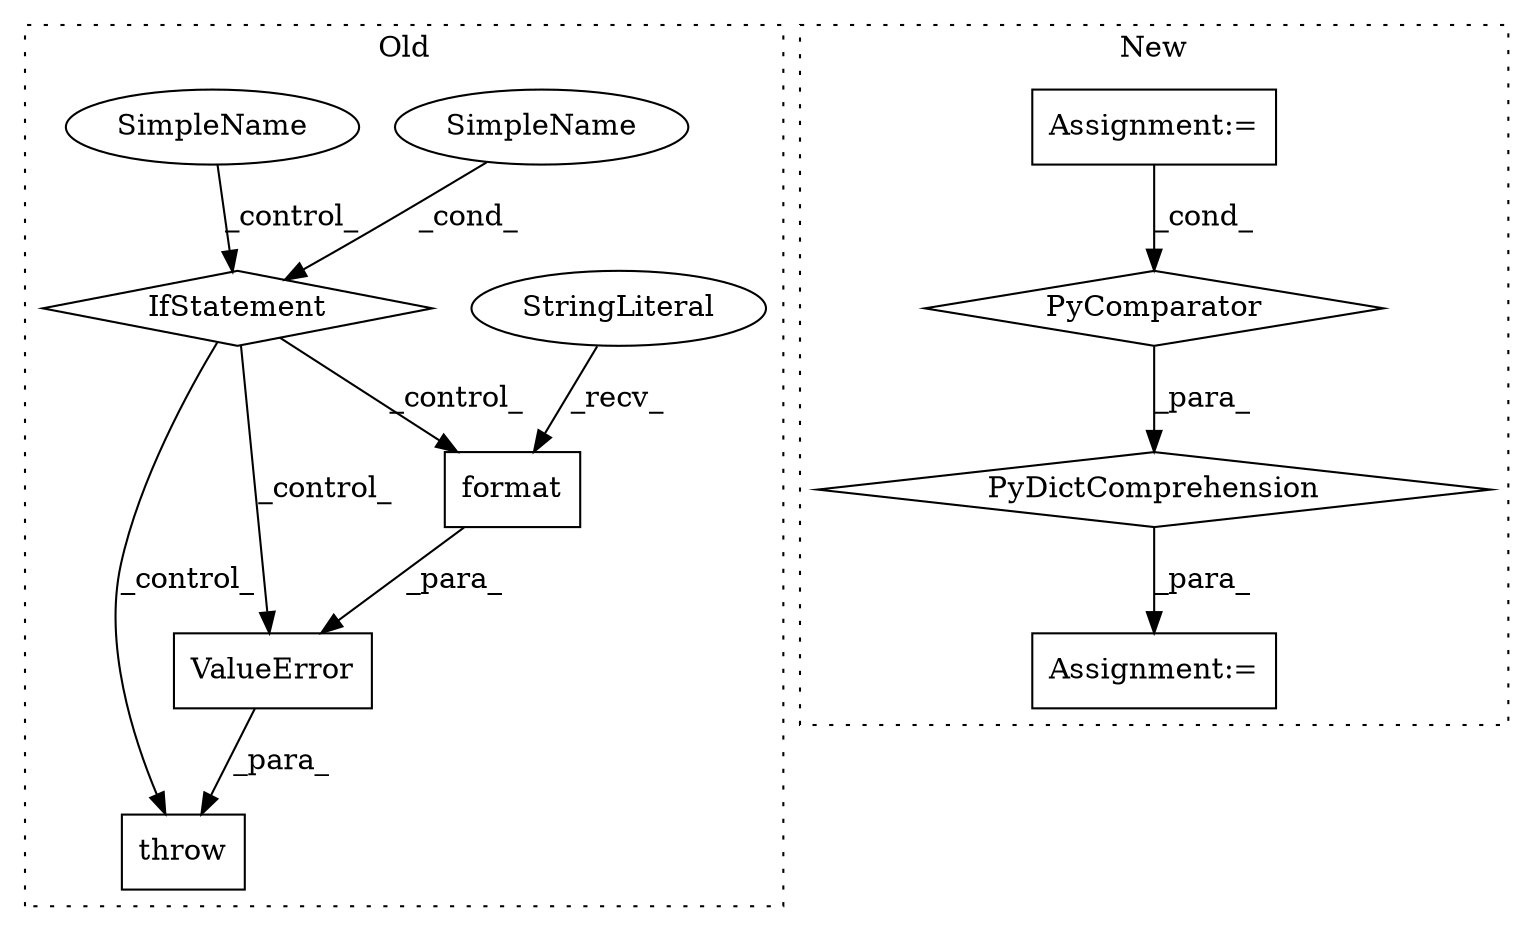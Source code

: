 digraph G {
subgraph cluster0 {
1 [label="format" a="32" s="7192,7227" l="7,1" shape="box"];
4 [label="StringLiteral" a="45" s="7125" l="66" shape="ellipse"];
7 [label="IfStatement" a="25" s="7063,7098" l="4,2" shape="diamond"];
8 [label="SimpleName" a="42" s="" l="" shape="ellipse"];
9 [label="SimpleName" a="42" s="" l="" shape="ellipse"];
10 [label="throw" a="53" s="7108" l="6" shape="box"];
11 [label="ValueError" a="32" s="7114,7228" l="11,1" shape="box"];
label = "Old";
style="dotted";
}
subgraph cluster1 {
2 [label="PyDictComprehension" a="110" s="7372" l="113" shape="diamond"];
3 [label="PyComparator" a="113" s="7457" l="20" shape="diamond"];
5 [label="Assignment:=" a="7" s="7457" l="20" shape="box"];
6 [label="Assignment:=" a="7" s="7358" l="14" shape="box"];
label = "New";
style="dotted";
}
1 -> 11 [label="_para_"];
2 -> 6 [label="_para_"];
3 -> 2 [label="_para_"];
4 -> 1 [label="_recv_"];
5 -> 3 [label="_cond_"];
7 -> 1 [label="_control_"];
7 -> 11 [label="_control_"];
7 -> 10 [label="_control_"];
8 -> 7 [label="_cond_"];
9 -> 7 [label="_control_"];
11 -> 10 [label="_para_"];
}